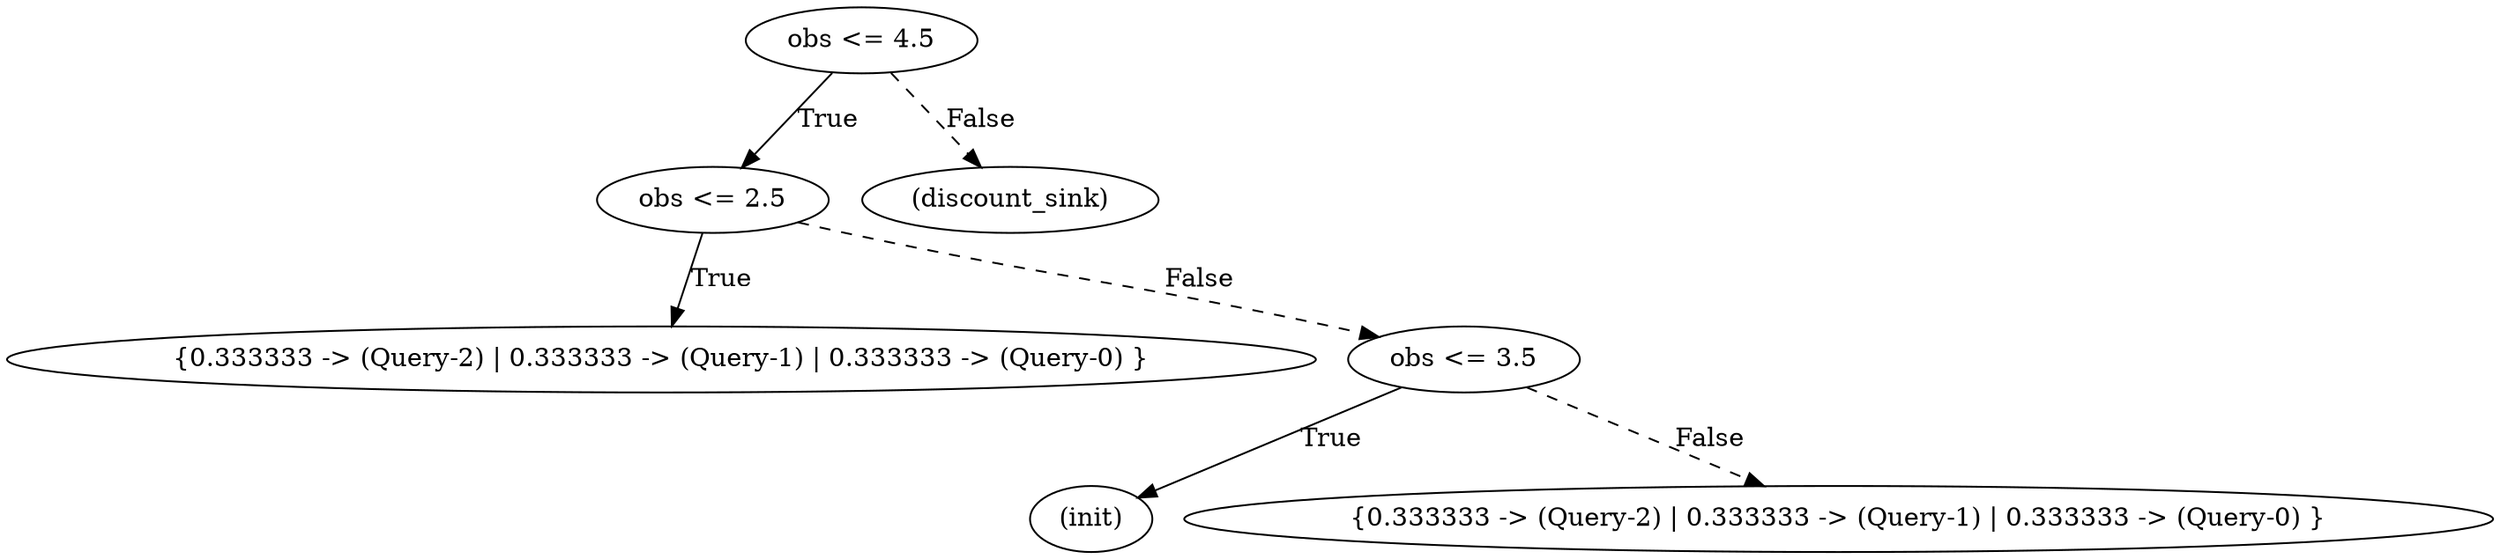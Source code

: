 digraph {
0 [label="obs <= 4.5"];
1 [label="obs <= 2.5"];
2 [label="{0.333333 -> (Query-2) | 0.333333 -> (Query-1) | 0.333333 -> (Query-0) }"];
1 -> 2 [label="True"];
3 [label="obs <= 3.5"];
4 [label="(init)"];
3 -> 4 [label="True"];
5 [label="{0.333333 -> (Query-2) | 0.333333 -> (Query-1) | 0.333333 -> (Query-0) }"];
3 -> 5 [style="dashed", label="False"];
1 -> 3 [style="dashed", label="False"];
0 -> 1 [label="True"];
6 [label="(discount_sink)"];
0 -> 6 [style="dashed", label="False"];

}